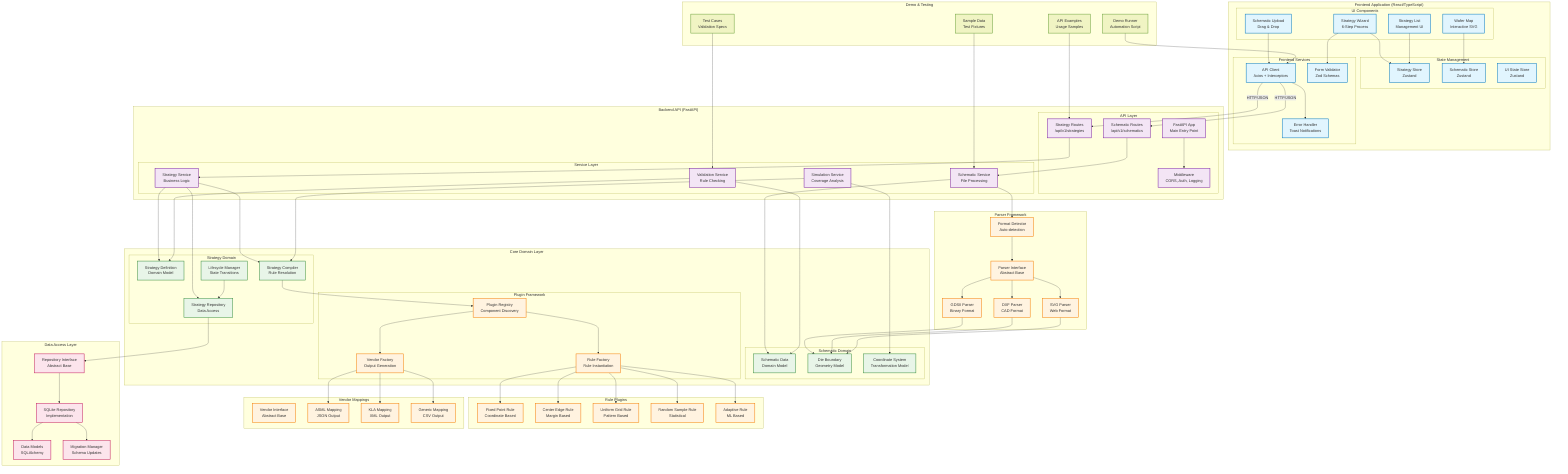 graph TB
    %% Level 2: Component Diagram - Detailed Internal Architecture
    %% Shows internal components and their relationships
    
    %% Frontend Components
    subgraph "Frontend Application (React/TypeScript)"
        
        subgraph "UI Components"
            WIZARD[Strategy Wizard<br/>6-Step Process]
            WAFERMAP[Wafer Map<br/>Interactive SVG]
            UPLOAD[Schematic Upload<br/>Drag & Drop]
            STRATLIST[Strategy List<br/>Management UI]
        end
        
        subgraph "State Management"
            STRAT_STORE[Strategy Store<br/>Zustand]
            SCHEM_STORE[Schematic Store<br/>Zustand]
            UI_STORE[UI State Store<br/>Zustand]
        end
        
        subgraph "Frontend Services"
            API_CLIENT[API Client<br/>Axios + Interceptors]
            ERROR_HANDLER[Error Handler<br/>Toast Notifications]
            FORM_VALIDATOR[Form Validator<br/>Zod Schemas]
        end
    end
    
    %% Backend API Components
    subgraph "Backend API (FastAPI)"
        
        subgraph "API Layer"
            MAIN_APP[FastAPI App<br/>Main Entry Point]
            STRAT_ROUTES[Strategy Routes<br/>/api/v1/strategies]
            SCHEM_ROUTES[Schematic Routes<br/>/api/v1/schematics]
            MIDDLEWARE[Middleware<br/>CORS, Auth, Logging]
        end
        
        subgraph "Service Layer"
            STRAT_SERVICE[Strategy Service<br/>Business Logic]
            SCHEM_SERVICE[Schematic Service<br/>File Processing]
            VALIDATION_SERVICE[Validation Service<br/>Rule Checking]
            SIMULATION_SERVICE[Simulation Service<br/>Coverage Analysis]
        end
    end
    
    %% Core Domain Components
    subgraph "Core Domain Layer"
        
        subgraph "Strategy Domain"
            STRAT_DEF[Strategy Definition<br/>Domain Model]
            STRAT_COMPILER[Strategy Compiler<br/>Rule Resolution]
            STRAT_REPO[Strategy Repository<br/>Data Access]
            LIFECYCLE_MGR[Lifecycle Manager<br/>State Transitions]
        end
        
        subgraph "Schematic Domain"
            SCHEM_DATA[Schematic Data<br/>Domain Model]
            DIE_BOUNDARY[Die Boundary<br/>Geometry Model]
            COORD_SYSTEM[Coordinate System<br/>Transformation Model]
        end
        
        subgraph "Plugin Framework"
            PLUGIN_REGISTRY[Plugin Registry<br/>Component Discovery]
            RULE_FACTORY[Rule Factory<br/>Rule Instantiation]
            VENDOR_FACTORY[Vendor Factory<br/>Output Generation]
        end
    end
    
    %% Parser Components
    subgraph "Parser Framework"
        PARSER_INTERFACE[Parser Interface<br/>Abstract Base]
        GDSII_PARSER[GDSII Parser<br/>Binary Format]
        DXF_PARSER[DXF Parser<br/>CAD Format]
        SVG_PARSER[SVG Parser<br/>Web Format]
        FORMAT_DETECTOR[Format Detector<br/>Auto-detection]
    end
    
    %% Rule Plugin Components
    subgraph "Rule Plugins"
        FIXED_POINT[Fixed Point Rule<br/>Coordinate Based]
        CENTER_EDGE[Center Edge Rule<br/>Margin Based]
        UNIFORM_GRID[Uniform Grid Rule<br/>Pattern Based]
        RANDOM_SAMPLE[Random Sample Rule<br/>Statistical]
        ADAPTIVE_RULE[Adaptive Rule<br/>ML Based]
    end
    
    %% Vendor Plugin Components
    subgraph "Vendor Mappings"
        VENDOR_INTERFACE[Vendor Interface<br/>Abstract Base]
        ASML_MAPPING[ASML Mapping<br/>JSON Output]
        KLA_MAPPING[KLA Mapping<br/>XML Output]
        GENERIC_MAPPING[Generic Mapping<br/>CSV Output]
    end
    
    %% Database Components
    subgraph "Data Access Layer"
        DB_INTERFACE[Repository Interface<br/>Abstract Base]
        SQLITE_REPO[SQLite Repository<br/>Implementation]
        DATA_MODELS[Data Models<br/>SQLAlchemy]
        MIGRATION_MGR[Migration Manager<br/>Schema Updates]
    end
    
    %% Demo Components
    subgraph "Demo & Testing"
        DEMO_RUNNER[Demo Runner<br/>Automation Script]
        SAMPLE_DATA[Sample Data<br/>Test Fixtures]
        API_EXAMPLES[API Examples<br/>Usage Samples]
        TEST_CASES[Test Cases<br/>Validation Specs]
    end
    
    %% Frontend Internal Connections
    WIZARD --> STRAT_STORE
    WAFERMAP --> SCHEM_STORE
    UPLOAD --> API_CLIENT
    STRATLIST --> STRAT_STORE
    
    API_CLIENT --> ERROR_HANDLER
    WIZARD --> FORM_VALIDATOR
    
    %% Frontend to Backend
    API_CLIENT -->|HTTP/JSON| STRAT_ROUTES
    API_CLIENT -->|HTTP/JSON| SCHEM_ROUTES
    
    %% Backend API Internal
    MAIN_APP --> MIDDLEWARE
    STRAT_ROUTES --> STRAT_SERVICE
    SCHEM_ROUTES --> SCHEM_SERVICE
    
    %% Service to Domain
    STRAT_SERVICE --> STRAT_DEF
    STRAT_SERVICE --> STRAT_COMPILER
    STRAT_SERVICE --> STRAT_REPO
    
    SCHEM_SERVICE --> SCHEM_DATA
    SCHEM_SERVICE --> FORMAT_DETECTOR
    
    VALIDATION_SERVICE --> STRAT_DEF
    VALIDATION_SERVICE --> SCHEM_DATA
    
    SIMULATION_SERVICE --> STRAT_COMPILER
    SIMULATION_SERVICE --> COORD_SYSTEM
    
    %% Domain Internal
    STRAT_COMPILER --> PLUGIN_REGISTRY
    STRAT_REPO --> DB_INTERFACE
    LIFECYCLE_MGR --> STRAT_REPO
    
    %% Plugin System
    PLUGIN_REGISTRY --> RULE_FACTORY
    PLUGIN_REGISTRY --> VENDOR_FACTORY
    
    RULE_FACTORY --> FIXED_POINT
    RULE_FACTORY --> CENTER_EDGE
    RULE_FACTORY --> UNIFORM_GRID
    RULE_FACTORY --> RANDOM_SAMPLE
    RULE_FACTORY --> ADAPTIVE_RULE
    
    VENDOR_FACTORY --> ASML_MAPPING
    VENDOR_FACTORY --> KLA_MAPPING
    VENDOR_FACTORY --> GENERIC_MAPPING
    
    %% Parser System
    FORMAT_DETECTOR --> PARSER_INTERFACE
    PARSER_INTERFACE --> GDSII_PARSER
    PARSER_INTERFACE --> DXF_PARSER
    PARSER_INTERFACE --> SVG_PARSER
    
    GDSII_PARSER --> DIE_BOUNDARY
    DXF_PARSER --> DIE_BOUNDARY
    SVG_PARSER --> DIE_BOUNDARY
    
    %% Database System
    DB_INTERFACE --> SQLITE_REPO
    SQLITE_REPO --> DATA_MODELS
    SQLITE_REPO --> MIGRATION_MGR
    
    %% Demo System
    DEMO_RUNNER --> API_CLIENT
    SAMPLE_DATA --> SCHEM_SERVICE
    API_EXAMPLES --> STRAT_ROUTES
    TEST_CASES --> VALIDATION_SERVICE
    
    %% Styling
    classDef frontend fill:#e1f5fe,stroke:#0277bd,stroke-width:2px
    classDef backend fill:#f3e5f5,stroke:#7b1fa2,stroke-width:2px
    classDef domain fill:#e8f5e8,stroke:#388e3c,stroke-width:2px
    classDef plugin fill:#fff3e0,stroke:#f57c00,stroke-width:2px
    classDef data fill:#fce4ec,stroke:#c2185b,stroke-width:2px
    classDef demo fill:#f0f4c3,stroke:#689f38,stroke-width:2px
    
    class WIZARD,WAFERMAP,UPLOAD,STRATLIST,STRAT_STORE,SCHEM_STORE,UI_STORE,API_CLIENT,ERROR_HANDLER,FORM_VALIDATOR frontend
    class MAIN_APP,STRAT_ROUTES,SCHEM_ROUTES,MIDDLEWARE,STRAT_SERVICE,SCHEM_SERVICE,VALIDATION_SERVICE,SIMULATION_SERVICE backend
    class STRAT_DEF,STRAT_COMPILER,STRAT_REPO,LIFECYCLE_MGR,SCHEM_DATA,DIE_BOUNDARY,COORD_SYSTEM domain
    class PLUGIN_REGISTRY,RULE_FACTORY,VENDOR_FACTORY,FIXED_POINT,CENTER_EDGE,UNIFORM_GRID,RANDOM_SAMPLE,ADAPTIVE_RULE,VENDOR_INTERFACE,ASML_MAPPING,KLA_MAPPING,GENERIC_MAPPING,PARSER_INTERFACE,GDSII_PARSER,DXF_PARSER,SVG_PARSER,FORMAT_DETECTOR plugin
    class DB_INTERFACE,SQLITE_REPO,DATA_MODELS,MIGRATION_MGR data
    class DEMO_RUNNER,SAMPLE_DATA,API_EXAMPLES,TEST_CASES demo